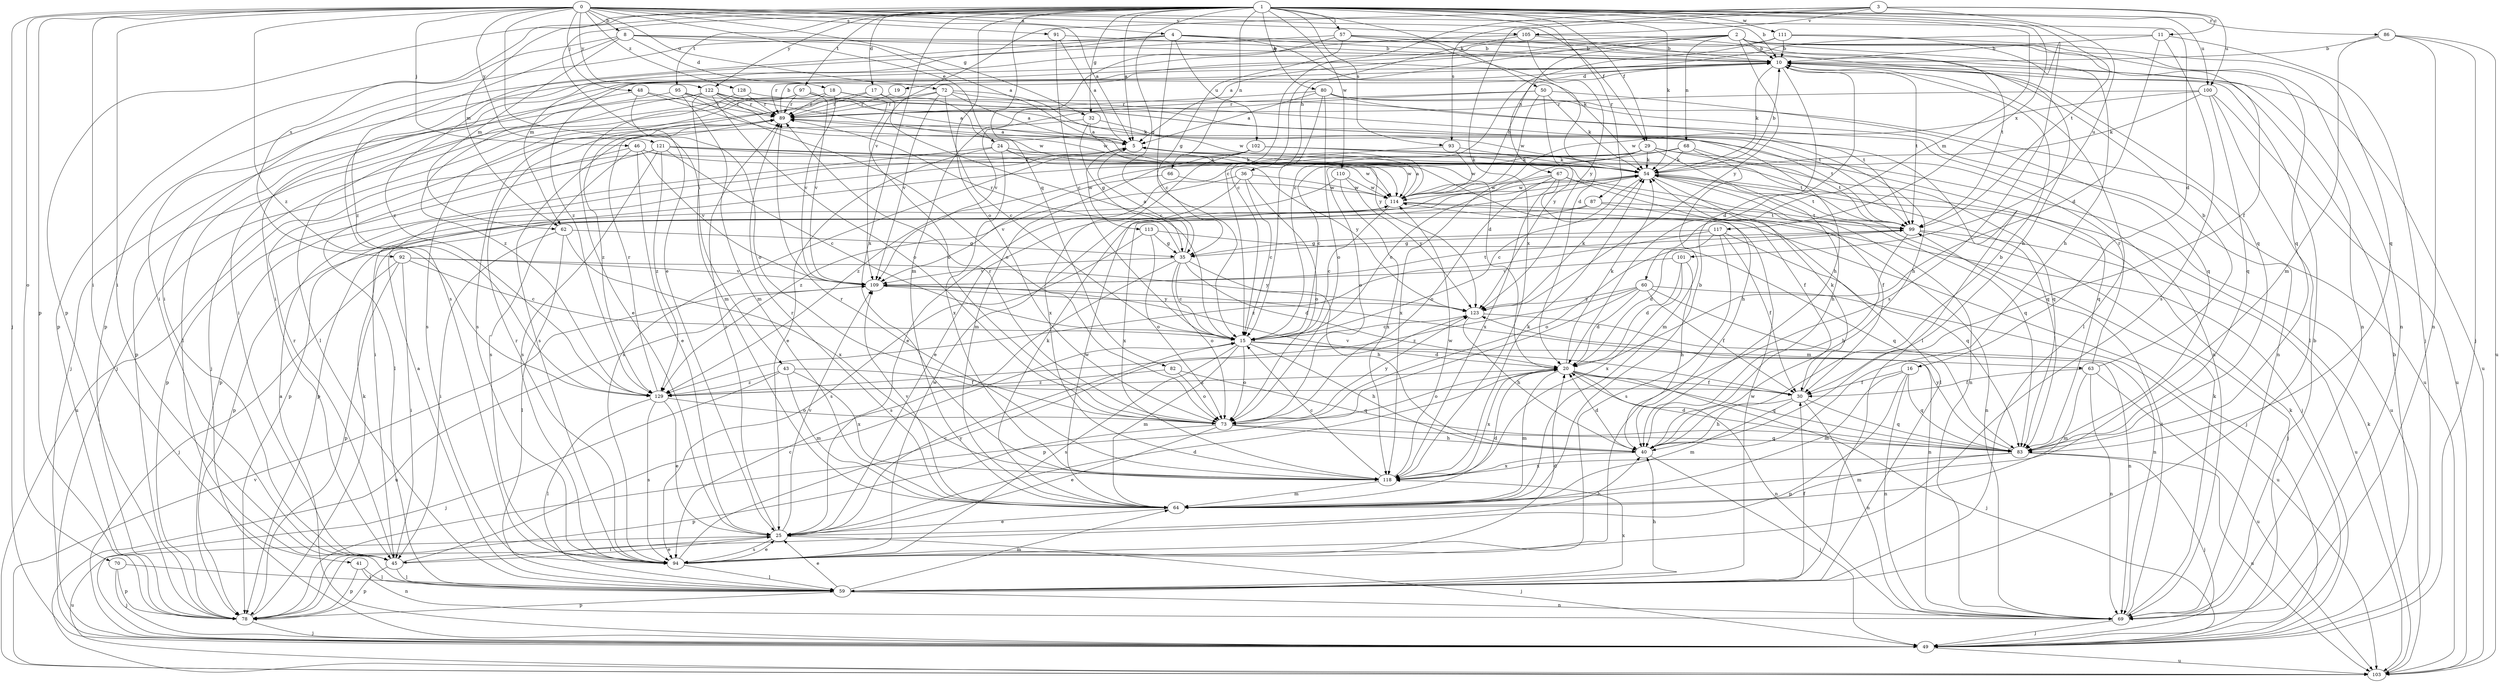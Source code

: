 strict digraph  {
0;
1;
2;
3;
4;
5;
8;
10;
11;
15;
16;
17;
18;
19;
20;
24;
25;
29;
30;
32;
35;
36;
40;
41;
43;
45;
46;
48;
49;
50;
54;
57;
59;
60;
62;
63;
64;
66;
67;
68;
69;
70;
72;
73;
78;
80;
82;
83;
86;
87;
89;
91;
92;
93;
94;
95;
97;
99;
100;
101;
102;
103;
105;
109;
110;
111;
113;
114;
117;
118;
121;
122;
123;
128;
129;
0 -> 4  [label=a];
0 -> 5  [label=a];
0 -> 8  [label=b];
0 -> 16  [label=d];
0 -> 24  [label=e];
0 -> 29  [label=f];
0 -> 32  [label=g];
0 -> 41  [label=i];
0 -> 43  [label=i];
0 -> 45  [label=i];
0 -> 46  [label=j];
0 -> 48  [label=j];
0 -> 49  [label=j];
0 -> 70  [label=o];
0 -> 72  [label=o];
0 -> 78  [label=p];
0 -> 91  [label=s];
0 -> 105  [label=v];
0 -> 121  [label=y];
0 -> 122  [label=y];
0 -> 128  [label=z];
0 -> 129  [label=z];
1 -> 5  [label=a];
1 -> 10  [label=b];
1 -> 17  [label=d];
1 -> 25  [label=e];
1 -> 29  [label=f];
1 -> 32  [label=g];
1 -> 35  [label=g];
1 -> 50  [label=k];
1 -> 54  [label=k];
1 -> 57  [label=l];
1 -> 60  [label=m];
1 -> 62  [label=m];
1 -> 66  [label=n];
1 -> 73  [label=o];
1 -> 78  [label=p];
1 -> 80  [label=q];
1 -> 82  [label=q];
1 -> 86  [label=r];
1 -> 87  [label=r];
1 -> 92  [label=s];
1 -> 93  [label=s];
1 -> 95  [label=t];
1 -> 97  [label=t];
1 -> 99  [label=t];
1 -> 100  [label=u];
1 -> 110  [label=w];
1 -> 111  [label=w];
1 -> 117  [label=x];
1 -> 118  [label=x];
1 -> 122  [label=y];
2 -> 10  [label=b];
2 -> 30  [label=f];
2 -> 36  [label=h];
2 -> 40  [label=h];
2 -> 62  [label=m];
2 -> 67  [label=n];
2 -> 68  [label=n];
2 -> 69  [label=n];
2 -> 83  [label=q];
2 -> 123  [label=y];
2 -> 129  [label=z];
3 -> 11  [label=c];
3 -> 15  [label=c];
3 -> 93  [label=s];
3 -> 100  [label=u];
3 -> 101  [label=u];
3 -> 105  [label=v];
3 -> 109  [label=v];
3 -> 118  [label=x];
4 -> 10  [label=b];
4 -> 15  [label=c];
4 -> 40  [label=h];
4 -> 54  [label=k];
4 -> 78  [label=p];
4 -> 94  [label=s];
4 -> 102  [label=u];
4 -> 129  [label=z];
5 -> 54  [label=k];
5 -> 113  [label=w];
5 -> 114  [label=w];
8 -> 5  [label=a];
8 -> 10  [label=b];
8 -> 18  [label=d];
8 -> 62  [label=m];
8 -> 78  [label=p];
8 -> 83  [label=q];
8 -> 129  [label=z];
10 -> 19  [label=d];
10 -> 20  [label=d];
10 -> 45  [label=i];
10 -> 54  [label=k];
10 -> 59  [label=l];
10 -> 89  [label=r];
10 -> 99  [label=t];
10 -> 103  [label=u];
11 -> 10  [label=b];
11 -> 20  [label=d];
11 -> 45  [label=i];
11 -> 49  [label=j];
11 -> 94  [label=s];
15 -> 20  [label=d];
15 -> 40  [label=h];
15 -> 63  [label=m];
15 -> 64  [label=m];
15 -> 73  [label=o];
15 -> 94  [label=s];
16 -> 30  [label=f];
16 -> 64  [label=m];
16 -> 69  [label=n];
16 -> 78  [label=p];
16 -> 83  [label=q];
17 -> 15  [label=c];
17 -> 69  [label=n];
17 -> 89  [label=r];
17 -> 94  [label=s];
18 -> 20  [label=d];
18 -> 73  [label=o];
18 -> 89  [label=r];
18 -> 94  [label=s];
18 -> 109  [label=v];
19 -> 89  [label=r];
20 -> 30  [label=f];
20 -> 49  [label=j];
20 -> 54  [label=k];
20 -> 64  [label=m];
20 -> 69  [label=n];
20 -> 73  [label=o];
20 -> 83  [label=q];
20 -> 118  [label=x];
20 -> 129  [label=z];
24 -> 25  [label=e];
24 -> 54  [label=k];
24 -> 78  [label=p];
24 -> 83  [label=q];
24 -> 114  [label=w];
24 -> 118  [label=x];
25 -> 15  [label=c];
25 -> 20  [label=d];
25 -> 40  [label=h];
25 -> 45  [label=i];
25 -> 49  [label=j];
25 -> 89  [label=r];
25 -> 94  [label=s];
25 -> 103  [label=u];
25 -> 109  [label=v];
29 -> 15  [label=c];
29 -> 40  [label=h];
29 -> 45  [label=i];
29 -> 54  [label=k];
29 -> 83  [label=q];
29 -> 103  [label=u];
29 -> 118  [label=x];
30 -> 40  [label=h];
30 -> 54  [label=k];
30 -> 64  [label=m];
30 -> 69  [label=n];
30 -> 83  [label=q];
30 -> 109  [label=v];
32 -> 5  [label=a];
32 -> 35  [label=g];
32 -> 94  [label=s];
32 -> 99  [label=t];
35 -> 5  [label=a];
35 -> 15  [label=c];
35 -> 20  [label=d];
35 -> 40  [label=h];
35 -> 73  [label=o];
35 -> 89  [label=r];
35 -> 94  [label=s];
35 -> 109  [label=v];
36 -> 15  [label=c];
36 -> 25  [label=e];
36 -> 73  [label=o];
36 -> 114  [label=w];
36 -> 129  [label=z];
40 -> 10  [label=b];
40 -> 20  [label=d];
40 -> 49  [label=j];
40 -> 118  [label=x];
41 -> 59  [label=l];
41 -> 69  [label=n];
41 -> 78  [label=p];
43 -> 30  [label=f];
43 -> 49  [label=j];
43 -> 64  [label=m];
43 -> 118  [label=x];
43 -> 129  [label=z];
45 -> 15  [label=c];
45 -> 25  [label=e];
45 -> 59  [label=l];
45 -> 78  [label=p];
45 -> 89  [label=r];
46 -> 25  [label=e];
46 -> 54  [label=k];
46 -> 59  [label=l];
46 -> 69  [label=n];
46 -> 94  [label=s];
46 -> 109  [label=v];
48 -> 59  [label=l];
48 -> 73  [label=o];
48 -> 89  [label=r];
48 -> 114  [label=w];
49 -> 5  [label=a];
49 -> 10  [label=b];
49 -> 54  [label=k];
49 -> 103  [label=u];
50 -> 54  [label=k];
50 -> 83  [label=q];
50 -> 89  [label=r];
50 -> 109  [label=v];
50 -> 114  [label=w];
50 -> 123  [label=y];
54 -> 10  [label=b];
54 -> 15  [label=c];
54 -> 30  [label=f];
54 -> 78  [label=p];
54 -> 83  [label=q];
54 -> 99  [label=t];
54 -> 114  [label=w];
57 -> 10  [label=b];
57 -> 20  [label=d];
57 -> 35  [label=g];
57 -> 45  [label=i];
57 -> 64  [label=m];
57 -> 99  [label=t];
59 -> 5  [label=a];
59 -> 25  [label=e];
59 -> 30  [label=f];
59 -> 40  [label=h];
59 -> 64  [label=m];
59 -> 69  [label=n];
59 -> 78  [label=p];
59 -> 114  [label=w];
59 -> 118  [label=x];
60 -> 20  [label=d];
60 -> 30  [label=f];
60 -> 69  [label=n];
60 -> 78  [label=p];
60 -> 103  [label=u];
60 -> 123  [label=y];
60 -> 129  [label=z];
62 -> 35  [label=g];
62 -> 45  [label=i];
62 -> 59  [label=l];
62 -> 118  [label=x];
63 -> 10  [label=b];
63 -> 30  [label=f];
63 -> 64  [label=m];
63 -> 69  [label=n];
63 -> 89  [label=r];
63 -> 103  [label=u];
64 -> 10  [label=b];
64 -> 20  [label=d];
64 -> 25  [label=e];
64 -> 54  [label=k];
64 -> 89  [label=r];
64 -> 109  [label=v];
64 -> 114  [label=w];
66 -> 109  [label=v];
66 -> 114  [label=w];
67 -> 15  [label=c];
67 -> 30  [label=f];
67 -> 49  [label=j];
67 -> 59  [label=l];
67 -> 73  [label=o];
67 -> 114  [label=w];
67 -> 118  [label=x];
68 -> 54  [label=k];
68 -> 64  [label=m];
68 -> 73  [label=o];
68 -> 99  [label=t];
68 -> 129  [label=z];
69 -> 10  [label=b];
69 -> 49  [label=j];
69 -> 54  [label=k];
69 -> 99  [label=t];
70 -> 49  [label=j];
70 -> 59  [label=l];
70 -> 78  [label=p];
72 -> 5  [label=a];
72 -> 15  [label=c];
72 -> 40  [label=h];
72 -> 49  [label=j];
72 -> 89  [label=r];
72 -> 109  [label=v];
72 -> 114  [label=w];
73 -> 25  [label=e];
73 -> 40  [label=h];
73 -> 78  [label=p];
73 -> 83  [label=q];
73 -> 89  [label=r];
73 -> 123  [label=y];
78 -> 49  [label=j];
78 -> 54  [label=k];
80 -> 5  [label=a];
80 -> 15  [label=c];
80 -> 69  [label=n];
80 -> 73  [label=o];
80 -> 89  [label=r];
80 -> 99  [label=t];
80 -> 103  [label=u];
82 -> 73  [label=o];
82 -> 83  [label=q];
82 -> 129  [label=z];
83 -> 20  [label=d];
83 -> 49  [label=j];
83 -> 64  [label=m];
83 -> 103  [label=u];
83 -> 118  [label=x];
83 -> 123  [label=y];
86 -> 10  [label=b];
86 -> 49  [label=j];
86 -> 64  [label=m];
86 -> 69  [label=n];
86 -> 103  [label=u];
87 -> 69  [label=n];
87 -> 78  [label=p];
87 -> 99  [label=t];
87 -> 118  [label=x];
89 -> 5  [label=a];
89 -> 10  [label=b];
89 -> 129  [label=z];
91 -> 5  [label=a];
91 -> 10  [label=b];
91 -> 15  [label=c];
92 -> 15  [label=c];
92 -> 45  [label=i];
92 -> 49  [label=j];
92 -> 78  [label=p];
92 -> 109  [label=v];
92 -> 123  [label=y];
93 -> 25  [label=e];
93 -> 54  [label=k];
93 -> 114  [label=w];
94 -> 20  [label=d];
94 -> 25  [label=e];
94 -> 59  [label=l];
94 -> 89  [label=r];
94 -> 114  [label=w];
94 -> 123  [label=y];
95 -> 54  [label=k];
95 -> 59  [label=l];
95 -> 64  [label=m];
95 -> 73  [label=o];
95 -> 89  [label=r];
97 -> 5  [label=a];
97 -> 49  [label=j];
97 -> 59  [label=l];
97 -> 78  [label=p];
97 -> 89  [label=r];
97 -> 109  [label=v];
99 -> 35  [label=g];
99 -> 40  [label=h];
99 -> 49  [label=j];
99 -> 73  [label=o];
99 -> 103  [label=u];
100 -> 54  [label=k];
100 -> 59  [label=l];
100 -> 83  [label=q];
100 -> 89  [label=r];
100 -> 103  [label=u];
100 -> 114  [label=w];
101 -> 20  [label=d];
101 -> 40  [label=h];
101 -> 109  [label=v];
101 -> 118  [label=x];
102 -> 54  [label=k];
102 -> 64  [label=m];
102 -> 83  [label=q];
102 -> 94  [label=s];
102 -> 99  [label=t];
102 -> 118  [label=x];
103 -> 54  [label=k];
103 -> 109  [label=v];
105 -> 10  [label=b];
105 -> 15  [label=c];
105 -> 45  [label=i];
105 -> 69  [label=n];
105 -> 123  [label=y];
109 -> 69  [label=n];
109 -> 99  [label=t];
109 -> 103  [label=u];
109 -> 123  [label=y];
110 -> 78  [label=p];
110 -> 114  [label=w];
110 -> 118  [label=x];
110 -> 123  [label=y];
111 -> 5  [label=a];
111 -> 10  [label=b];
111 -> 15  [label=c];
111 -> 83  [label=q];
111 -> 94  [label=s];
113 -> 35  [label=g];
113 -> 73  [label=o];
113 -> 83  [label=q];
113 -> 94  [label=s];
114 -> 5  [label=a];
114 -> 10  [label=b];
114 -> 15  [label=c];
114 -> 49  [label=j];
114 -> 99  [label=t];
117 -> 20  [label=d];
117 -> 30  [label=f];
117 -> 35  [label=g];
117 -> 83  [label=q];
117 -> 94  [label=s];
117 -> 129  [label=z];
118 -> 15  [label=c];
118 -> 54  [label=k];
118 -> 64  [label=m];
118 -> 89  [label=r];
118 -> 114  [label=w];
121 -> 15  [label=c];
121 -> 40  [label=h];
121 -> 54  [label=k];
121 -> 78  [label=p];
121 -> 94  [label=s];
121 -> 103  [label=u];
121 -> 123  [label=y];
121 -> 129  [label=z];
122 -> 49  [label=j];
122 -> 64  [label=m];
122 -> 73  [label=o];
122 -> 89  [label=r];
122 -> 99  [label=t];
122 -> 114  [label=w];
122 -> 123  [label=y];
122 -> 129  [label=z];
123 -> 15  [label=c];
123 -> 40  [label=h];
123 -> 54  [label=k];
123 -> 69  [label=n];
128 -> 25  [label=e];
128 -> 40  [label=h];
128 -> 89  [label=r];
129 -> 25  [label=e];
129 -> 59  [label=l];
129 -> 73  [label=o];
129 -> 89  [label=r];
129 -> 94  [label=s];
}
